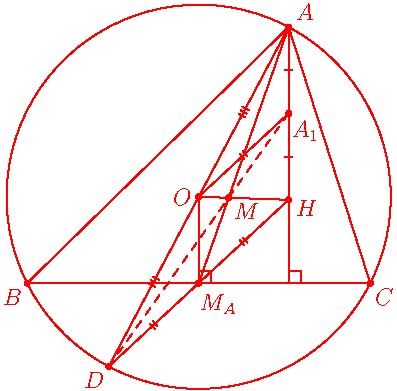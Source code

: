 import geometry;

size(7cm);

pen penColor = red;

triangle t = triangleabc(4.7, 6.4, 6);

point A = t.C;
point B = t.A;
point C = t.B;

circle w = circle(t);

point O = w.C;

point H = orthocentercenter(t);

point A1 = midpoint(segment(A, H));
point B1 = midpoint(segment(B, H));
point Ma = midpoint(segment(B, C));
point Mc = midpoint(segment(B, A));

point Ha = intersectionpoint(line(A, H), line(B, C));
point Hb = intersectionpoint(line(B, H), line(A, C));
point Hc = intersectionpoint(line(C, H), line(B, A));


point D = intersectionpoints(line(A, O), w)[0];

point M = intersectionpoint(line(A, Ma), line(H, O));

//draw

draw(t, penColor);
draw(w, penColor);


dot("$O$", O, W, penColor);
dot("$H$", H, S*0.5+E*1, penColor);

dot("$A_1$", A1, S*1+E*0.8, penColor);
//dot("$B_1$", B1, NW, penColor);

//dot(Label("$M_C$"), Mc, N*1.6+W*0.7, fontsize(12) + penColor);
dot(Label("$M_A$"), Ma, S*1.5+E, fontsize(12) + penColor);



dot("$A$", A, N+E, fontsize(12) + penColor);
dot("$B$", B, SW, fontsize(12) + penColor);
dot("$C$", C, SE, fontsize(12) + penColor);

dot("$D$", D, SW, fontsize(12) + penColor);

dot("$M$", M, SE, fontsize(12) + penColor);


draw(segment(Ma, O), penColor);
//draw(segment(Mc, B1), penColor);



draw(segment(A, A1), penColor, StickIntervalMarker(1, 1, 3.5, penColor));
draw(segment(A1, H), penColor, StickIntervalMarker(1, 1, 3.5, penColor));

draw(segment(D, A1), penColor+dashed);

//draw(segment(Mc, O), penColor);
//draw(segment(B1, Ma), penColor);

draw(segment(A, O), penColor, StickIntervalMarker(1, 3, 3.5, 2, penColor));
draw(segment(D, O), penColor, StickIntervalMarker(1, 3, 3.5, 2, penColor));

draw(segment(D, H), penColor);

draw(segment(D, Ma), penColor, StickIntervalMarker(1, 2, 3.5, 2, penColor));
draw(segment(Ma, H), penColor, StickIntervalMarker(1, 2, 3.5, 2, penColor));
draw(segment(O, A1), penColor, StickIntervalMarker(1, 2, 3.5, 2, penColor));


draw(segment(O, H), penColor);
draw(segment(A, Ma), penColor);


//draw(segment(B, Hb), penColor);
draw(segment(A, Ha), penColor);
//draw(segment(C, Hc), penColor);


markrightangle(O, Ma, C, 6, penColor);
markrightangle(A, Ha, C, 6, penColor);

//markrightangle(A, Hc, C, 6, penColor);
//markrightangle(A, Mc, O, 6, penColor);

